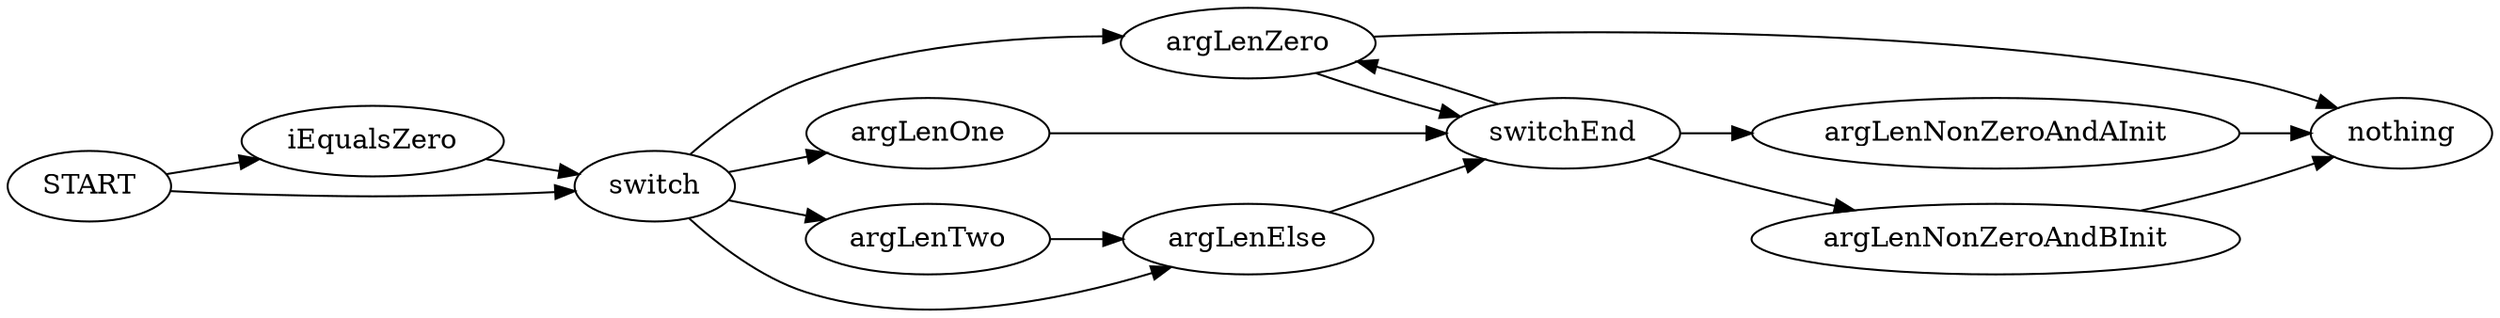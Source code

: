 digraph cfg {
  margin="0 0 0 0";
  rankdir="LR";
  START->iEqualsZero->switch;
  START->switch;
  switch->argLenZero->switchEnd;
  switch->argLenOne->switchEnd;
  switch->argLenTwo->argLenElse;//->switchEnd;
  switch->argLenElse->switchEnd;
  switchEnd->argLenNonZeroAndAInit->nothing;
  switchEnd->argLenNonZeroAndBInit->nothing;
  switchEnd->argLenZero->nothing;
}
